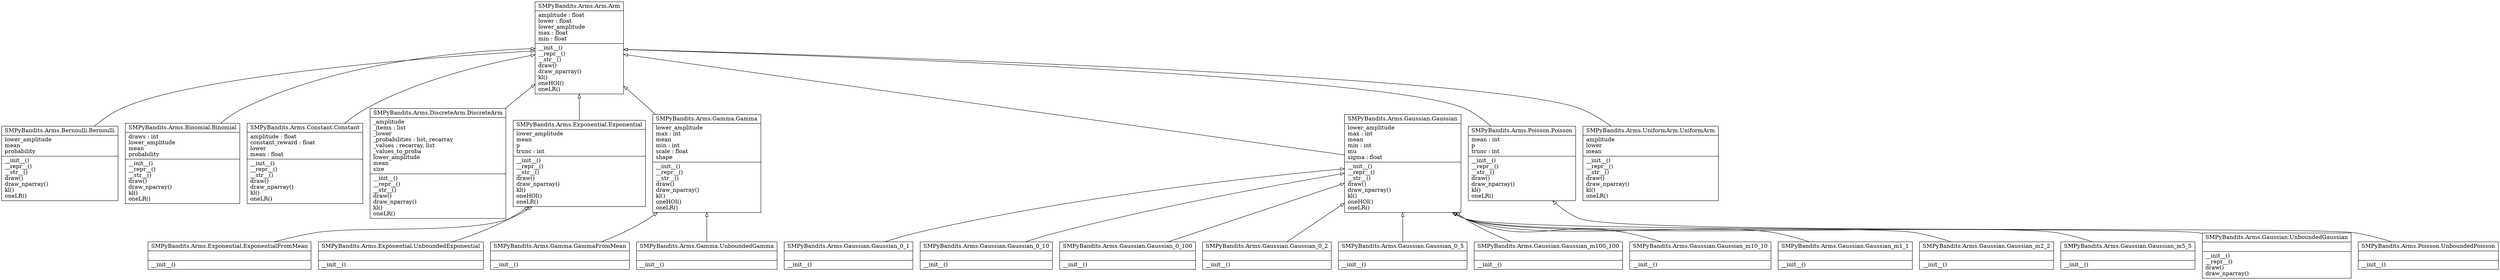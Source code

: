digraph "classes_SMPyBandits.Arms" {
charset="utf-8"
rankdir=BT
"0" [label="{SMPyBandits.Arms.Arm.Arm|amplitude : float\llower : float\llower_amplitude\lmax : float\lmin : float\l|__init__()\l__repr__()\l__str__()\ldraw()\ldraw_nparray()\lkl()\loneHOI()\loneLR()\l}", shape="record"];
"1" [label="{SMPyBandits.Arms.Bernoulli.Bernoulli|lower_amplitude\lmean\lprobability\l|__init__()\l__repr__()\l__str__()\ldraw()\ldraw_nparray()\lkl()\loneLR()\l}", shape="record"];
"2" [label="{SMPyBandits.Arms.Binomial.Binomial|draws : int\llower_amplitude\lmean\lprobability\l|__init__()\l__repr__()\l__str__()\ldraw()\ldraw_nparray()\lkl()\loneLR()\l}", shape="record"];
"3" [label="{SMPyBandits.Arms.Constant.Constant|amplitude : float\lconstant_reward : float\llower\lmean : float\l|__init__()\l__repr__()\l__str__()\ldraw()\ldraw_nparray()\lkl()\loneLR()\l}", shape="record"];
"4" [label="{SMPyBandits.Arms.DiscreteArm.DiscreteArm|_amplitude\l_items : list\l_lower\l_probabilities : list, recarray\l_values : recarray, list\l_values_to_proba\llower_amplitude\lmean\lsize\l|__init__()\l__repr__()\l__str__()\ldraw()\ldraw_nparray()\lkl()\loneLR()\l}", shape="record"];
"5" [label="{SMPyBandits.Arms.Exponential.Exponential|lower_amplitude\lmean\lp\ltrunc : int\l|__init__()\l__repr__()\l__str__()\ldraw()\ldraw_nparray()\lkl()\loneHOI()\loneLR()\l}", shape="record"];
"6" [label="{SMPyBandits.Arms.Exponential.ExponentialFromMean|\l|__init__()\l}", shape="record"];
"7" [label="{SMPyBandits.Arms.Exponential.UnboundedExponential|\l|__init__()\l}", shape="record"];
"8" [label="{SMPyBandits.Arms.Gamma.Gamma|lower_amplitude\lmax : int\lmean\lmin : int\lscale : float\lshape\l|__init__()\l__repr__()\l__str__()\ldraw()\ldraw_nparray()\lkl()\loneHOI()\loneLR()\l}", shape="record"];
"9" [label="{SMPyBandits.Arms.Gamma.GammaFromMean|\l|__init__()\l}", shape="record"];
"10" [label="{SMPyBandits.Arms.Gamma.UnboundedGamma|\l|__init__()\l}", shape="record"];
"11" [label="{SMPyBandits.Arms.Gaussian.Gaussian|lower_amplitude\lmax : int\lmean\lmin : int\lmu\lsigma : float\l|__init__()\l__repr__()\l__str__()\ldraw()\ldraw_nparray()\lkl()\loneHOI()\loneLR()\l}", shape="record"];
"12" [label="{SMPyBandits.Arms.Gaussian.Gaussian_0_1|\l|__init__()\l}", shape="record"];
"13" [label="{SMPyBandits.Arms.Gaussian.Gaussian_0_10|\l|__init__()\l}", shape="record"];
"14" [label="{SMPyBandits.Arms.Gaussian.Gaussian_0_100|\l|__init__()\l}", shape="record"];
"15" [label="{SMPyBandits.Arms.Gaussian.Gaussian_0_2|\l|__init__()\l}", shape="record"];
"16" [label="{SMPyBandits.Arms.Gaussian.Gaussian_0_5|\l|__init__()\l}", shape="record"];
"17" [label="{SMPyBandits.Arms.Gaussian.Gaussian_m100_100|\l|__init__()\l}", shape="record"];
"18" [label="{SMPyBandits.Arms.Gaussian.Gaussian_m10_10|\l|__init__()\l}", shape="record"];
"19" [label="{SMPyBandits.Arms.Gaussian.Gaussian_m1_1|\l|__init__()\l}", shape="record"];
"20" [label="{SMPyBandits.Arms.Gaussian.Gaussian_m2_2|\l|__init__()\l}", shape="record"];
"21" [label="{SMPyBandits.Arms.Gaussian.Gaussian_m5_5|\l|__init__()\l}", shape="record"];
"22" [label="{SMPyBandits.Arms.Gaussian.UnboundedGaussian|\l|__init__()\l__repr__()\ldraw()\ldraw_nparray()\l}", shape="record"];
"23" [label="{SMPyBandits.Arms.Poisson.Poisson|mean : int\lp\ltrunc : int\l|__init__()\l__repr__()\l__str__()\ldraw()\ldraw_nparray()\lkl()\loneLR()\l}", shape="record"];
"24" [label="{SMPyBandits.Arms.Poisson.UnboundedPoisson|\l|__init__()\l}", shape="record"];
"25" [label="{SMPyBandits.Arms.UniformArm.UniformArm|amplitude\llower\lmean\l|__init__()\l__repr__()\l__str__()\ldraw()\ldraw_nparray()\lkl()\loneLR()\l}", shape="record"];
"1" -> "0" [arrowhead="empty", arrowtail="none"];
"2" -> "0" [arrowhead="empty", arrowtail="none"];
"3" -> "0" [arrowhead="empty", arrowtail="none"];
"4" -> "0" [arrowhead="empty", arrowtail="none"];
"5" -> "0" [arrowhead="empty", arrowtail="none"];
"6" -> "5" [arrowhead="empty", arrowtail="none"];
"7" -> "5" [arrowhead="empty", arrowtail="none"];
"8" -> "0" [arrowhead="empty", arrowtail="none"];
"9" -> "8" [arrowhead="empty", arrowtail="none"];
"10" -> "8" [arrowhead="empty", arrowtail="none"];
"11" -> "0" [arrowhead="empty", arrowtail="none"];
"12" -> "11" [arrowhead="empty", arrowtail="none"];
"13" -> "11" [arrowhead="empty", arrowtail="none"];
"14" -> "11" [arrowhead="empty", arrowtail="none"];
"15" -> "11" [arrowhead="empty", arrowtail="none"];
"16" -> "11" [arrowhead="empty", arrowtail="none"];
"17" -> "11" [arrowhead="empty", arrowtail="none"];
"18" -> "11" [arrowhead="empty", arrowtail="none"];
"19" -> "11" [arrowhead="empty", arrowtail="none"];
"20" -> "11" [arrowhead="empty", arrowtail="none"];
"21" -> "11" [arrowhead="empty", arrowtail="none"];
"22" -> "11" [arrowhead="empty", arrowtail="none"];
"23" -> "0" [arrowhead="empty", arrowtail="none"];
"24" -> "23" [arrowhead="empty", arrowtail="none"];
"25" -> "0" [arrowhead="empty", arrowtail="none"];
}
